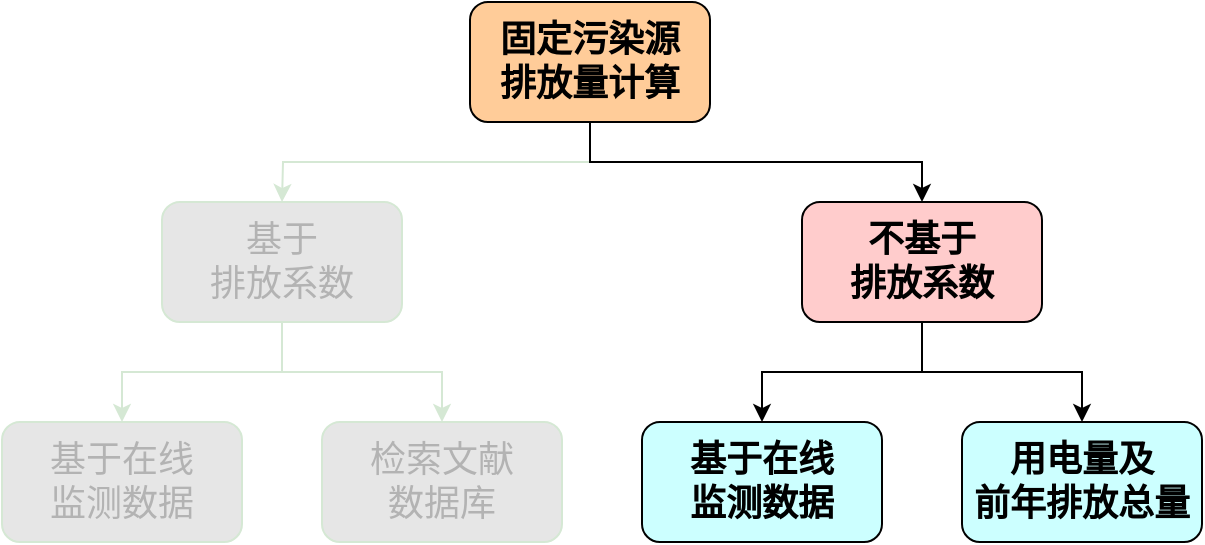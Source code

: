 <mxfile version="13.10.3" type="github">
  <diagram id="qdDALh3xGbTS9kaBeQjg" name="Page-1">
    <mxGraphModel dx="868" dy="425" grid="1" gridSize="10" guides="1" tooltips="1" connect="1" arrows="1" fold="1" page="1" pageScale="1" pageWidth="1169" pageHeight="827" math="0" shadow="0">
      <root>
        <mxCell id="0" />
        <mxCell id="1" parent="0" />
        <mxCell id="Wu3IxM2YiDaM1ognSNvo-1" style="edgeStyle=orthogonalEdgeStyle;rounded=0;orthogonalLoop=1;jettySize=auto;html=1;exitX=0.5;exitY=1;exitDx=0;exitDy=0;strokeColor=#D5E8D4;" parent="1" source="Wu3IxM2YiDaM1ognSNvo-3" edge="1">
          <mxGeometry relative="1" as="geometry">
            <mxPoint x="260" y="170" as="targetPoint" />
          </mxGeometry>
        </mxCell>
        <mxCell id="Wu3IxM2YiDaM1ognSNvo-2" style="edgeStyle=orthogonalEdgeStyle;rounded=0;orthogonalLoop=1;jettySize=auto;html=1;exitX=0.5;exitY=1;exitDx=0;exitDy=0;" parent="1" source="Wu3IxM2YiDaM1ognSNvo-3" target="Wu3IxM2YiDaM1ognSNvo-6" edge="1">
          <mxGeometry relative="1" as="geometry" />
        </mxCell>
        <mxCell id="Wu3IxM2YiDaM1ognSNvo-3" value="&lt;font style=&quot;font-size: 18px&quot;&gt;&lt;b&gt;固定污染源&lt;br&gt;排放量计算&lt;/b&gt;&lt;/font&gt;" style="rounded=1;whiteSpace=wrap;html=1;fillColor=#FFCC99;" parent="1" vertex="1">
          <mxGeometry x="354" y="70" width="120" height="60" as="geometry" />
        </mxCell>
        <mxCell id="Wu3IxM2YiDaM1ognSNvo-4" style="edgeStyle=orthogonalEdgeStyle;rounded=0;orthogonalLoop=1;jettySize=auto;html=1;exitX=0.5;exitY=1;exitDx=0;exitDy=0;entryX=0.5;entryY=0;entryDx=0;entryDy=0;" parent="1" source="Wu3IxM2YiDaM1ognSNvo-6" target="Wu3IxM2YiDaM1ognSNvo-10" edge="1">
          <mxGeometry relative="1" as="geometry" />
        </mxCell>
        <mxCell id="Wu3IxM2YiDaM1ognSNvo-5" style="edgeStyle=orthogonalEdgeStyle;rounded=0;orthogonalLoop=1;jettySize=auto;html=1;exitX=0.5;exitY=1;exitDx=0;exitDy=0;entryX=0.5;entryY=0;entryDx=0;entryDy=0;" parent="1" source="Wu3IxM2YiDaM1ognSNvo-6" target="Wu3IxM2YiDaM1ognSNvo-11" edge="1">
          <mxGeometry relative="1" as="geometry" />
        </mxCell>
        <mxCell id="Wu3IxM2YiDaM1ognSNvo-6" value="&lt;font style=&quot;font-size: 18px&quot;&gt;&lt;b&gt;不基于&lt;br&gt;排放系数&lt;/b&gt;&lt;/font&gt;" style="rounded=1;whiteSpace=wrap;html=1;fillColor=#FFCCCC;" parent="1" vertex="1">
          <mxGeometry x="520" y="170" width="120" height="60" as="geometry" />
        </mxCell>
        <mxCell id="Wu3IxM2YiDaM1ognSNvo-10" value="&lt;font style=&quot;font-size: 18px&quot;&gt;&lt;b&gt;基于在线&lt;br&gt;监测数据&lt;/b&gt;&lt;/font&gt;" style="rounded=1;whiteSpace=wrap;html=1;fillColor=#CCFFFF;" parent="1" vertex="1">
          <mxGeometry x="440" y="280" width="120" height="60" as="geometry" />
        </mxCell>
        <mxCell id="Wu3IxM2YiDaM1ognSNvo-11" value="&lt;span style=&quot;font-size: 18px&quot;&gt;&lt;b&gt;用电量及&lt;br&gt;前年排放总量&lt;/b&gt;&lt;/span&gt;" style="rounded=1;whiteSpace=wrap;html=1;fillColor=#CCFFFF;" parent="1" vertex="1">
          <mxGeometry x="600" y="280" width="120" height="60" as="geometry" />
        </mxCell>
        <mxCell id="Wu3IxM2YiDaM1ognSNvo-17" style="edgeStyle=orthogonalEdgeStyle;rounded=0;orthogonalLoop=1;jettySize=auto;html=1;exitX=0.5;exitY=1;exitDx=0;exitDy=0;entryX=0.5;entryY=0;entryDx=0;entryDy=0;strokeColor=#D5E8D4;fillColor=#E6E6E6;" parent="1" source="Wu3IxM2YiDaM1ognSNvo-14" target="Wu3IxM2YiDaM1ognSNvo-15" edge="1">
          <mxGeometry relative="1" as="geometry" />
        </mxCell>
        <mxCell id="Wu3IxM2YiDaM1ognSNvo-18" style="edgeStyle=orthogonalEdgeStyle;rounded=0;orthogonalLoop=1;jettySize=auto;html=1;exitX=0.5;exitY=1;exitDx=0;exitDy=0;entryX=0.5;entryY=0;entryDx=0;entryDy=0;strokeColor=#D5E8D4;fillColor=#E6E6E6;" parent="1" source="Wu3IxM2YiDaM1ognSNvo-14" target="Wu3IxM2YiDaM1ognSNvo-16" edge="1">
          <mxGeometry relative="1" as="geometry" />
        </mxCell>
        <mxCell id="Wu3IxM2YiDaM1ognSNvo-14" value="&lt;font style=&quot;font-size: 18px ; background-color: rgb(230 , 230 , 230)&quot; color=&quot;#b3b3b3&quot;&gt;基于&lt;br&gt;排放系数&lt;/font&gt;" style="rounded=1;whiteSpace=wrap;html=1;strokeColor=#D5E8D4;fillColor=#E6E6E6;" parent="1" vertex="1">
          <mxGeometry x="200" y="170" width="120" height="60" as="geometry" />
        </mxCell>
        <mxCell id="Wu3IxM2YiDaM1ognSNvo-15" value="&lt;font color=&quot;#b3b3b3&quot;&gt;&lt;span style=&quot;font-size: 18px ; background-color: rgb(230 , 230 , 230)&quot;&gt;检索文献&lt;br&gt;数据库&lt;/span&gt;&lt;/font&gt;" style="rounded=1;whiteSpace=wrap;html=1;strokeColor=#D5E8D4;fillColor=#E6E6E6;" parent="1" vertex="1">
          <mxGeometry x="280" y="280" width="120" height="60" as="geometry" />
        </mxCell>
        <mxCell id="Wu3IxM2YiDaM1ognSNvo-16" value="&lt;font color=&quot;#b3b3b3&quot;&gt;&lt;span style=&quot;font-size: 18px ; background-color: rgb(230 , 230 , 230)&quot;&gt;基于在线&lt;br&gt;监测数据&lt;/span&gt;&lt;/font&gt;" style="rounded=1;whiteSpace=wrap;html=1;strokeColor=#D5E8D4;fillColor=#E6E6E6;" parent="1" vertex="1">
          <mxGeometry x="120" y="280" width="120" height="60" as="geometry" />
        </mxCell>
      </root>
    </mxGraphModel>
  </diagram>
</mxfile>
